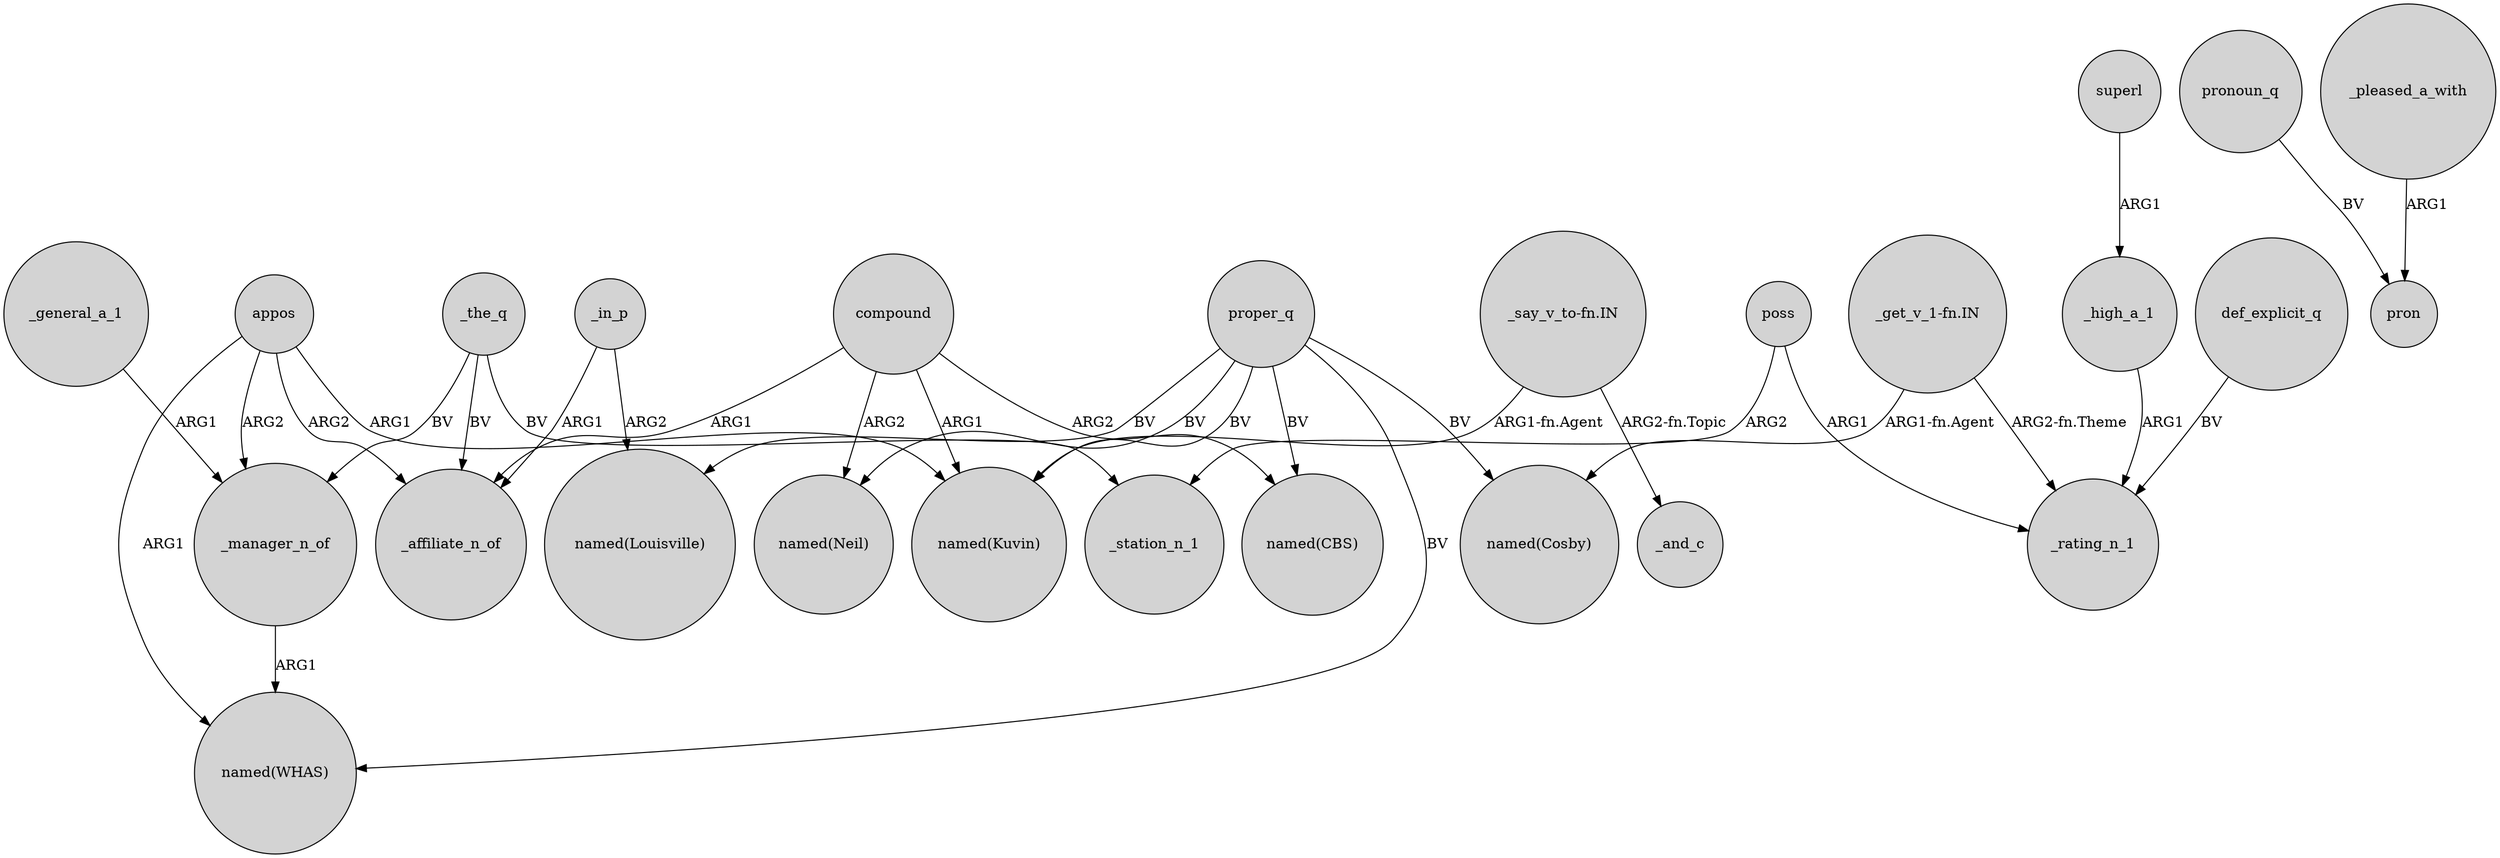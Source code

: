 digraph {
	node [shape=circle style=filled]
	appos -> _affiliate_n_of [label=ARG2]
	_the_q -> _affiliate_n_of [label=BV]
	proper_q -> "named(Neil)" [label=BV]
	_the_q -> _manager_n_of [label=BV]
	_high_a_1 -> _rating_n_1 [label=ARG1]
	compound -> "named(Neil)" [label=ARG2]
	appos -> "named(WHAS)" [label=ARG1]
	proper_q -> "named(CBS)" [label=BV]
	superl -> _high_a_1 [label=ARG1]
	proper_q -> "named(Cosby)" [label=BV]
	proper_q -> "named(Kuvin)" [label=BV]
	poss -> _rating_n_1 [label=ARG1]
	_in_p -> "named(Louisville)" [label=ARG2]
	_manager_n_of -> "named(WHAS)" [label=ARG1]
	_the_q -> _station_n_1 [label=BV]
	"_get_v_1-fn.IN" -> _rating_n_1 [label="ARG2-fn.Theme"]
	proper_q -> "named(Louisville)" [label=BV]
	poss -> _station_n_1 [label=ARG2]
	pronoun_q -> pron [label=BV]
	compound -> "named(CBS)" [label=ARG2]
	"_say_v_to-fn.IN" -> "named(Kuvin)" [label="ARG1-fn.Agent"]
	compound -> _affiliate_n_of [label=ARG1]
	"_say_v_to-fn.IN" -> _and_c [label="ARG2-fn.Topic"]
	appos -> "named(Kuvin)" [label=ARG1]
	def_explicit_q -> _rating_n_1 [label=BV]
	_pleased_a_with -> pron [label=ARG1]
	"_get_v_1-fn.IN" -> "named(Cosby)" [label="ARG1-fn.Agent"]
	_general_a_1 -> _manager_n_of [label=ARG1]
	appos -> _manager_n_of [label=ARG2]
	compound -> "named(Kuvin)" [label=ARG1]
	proper_q -> "named(WHAS)" [label=BV]
	_in_p -> _affiliate_n_of [label=ARG1]
}
